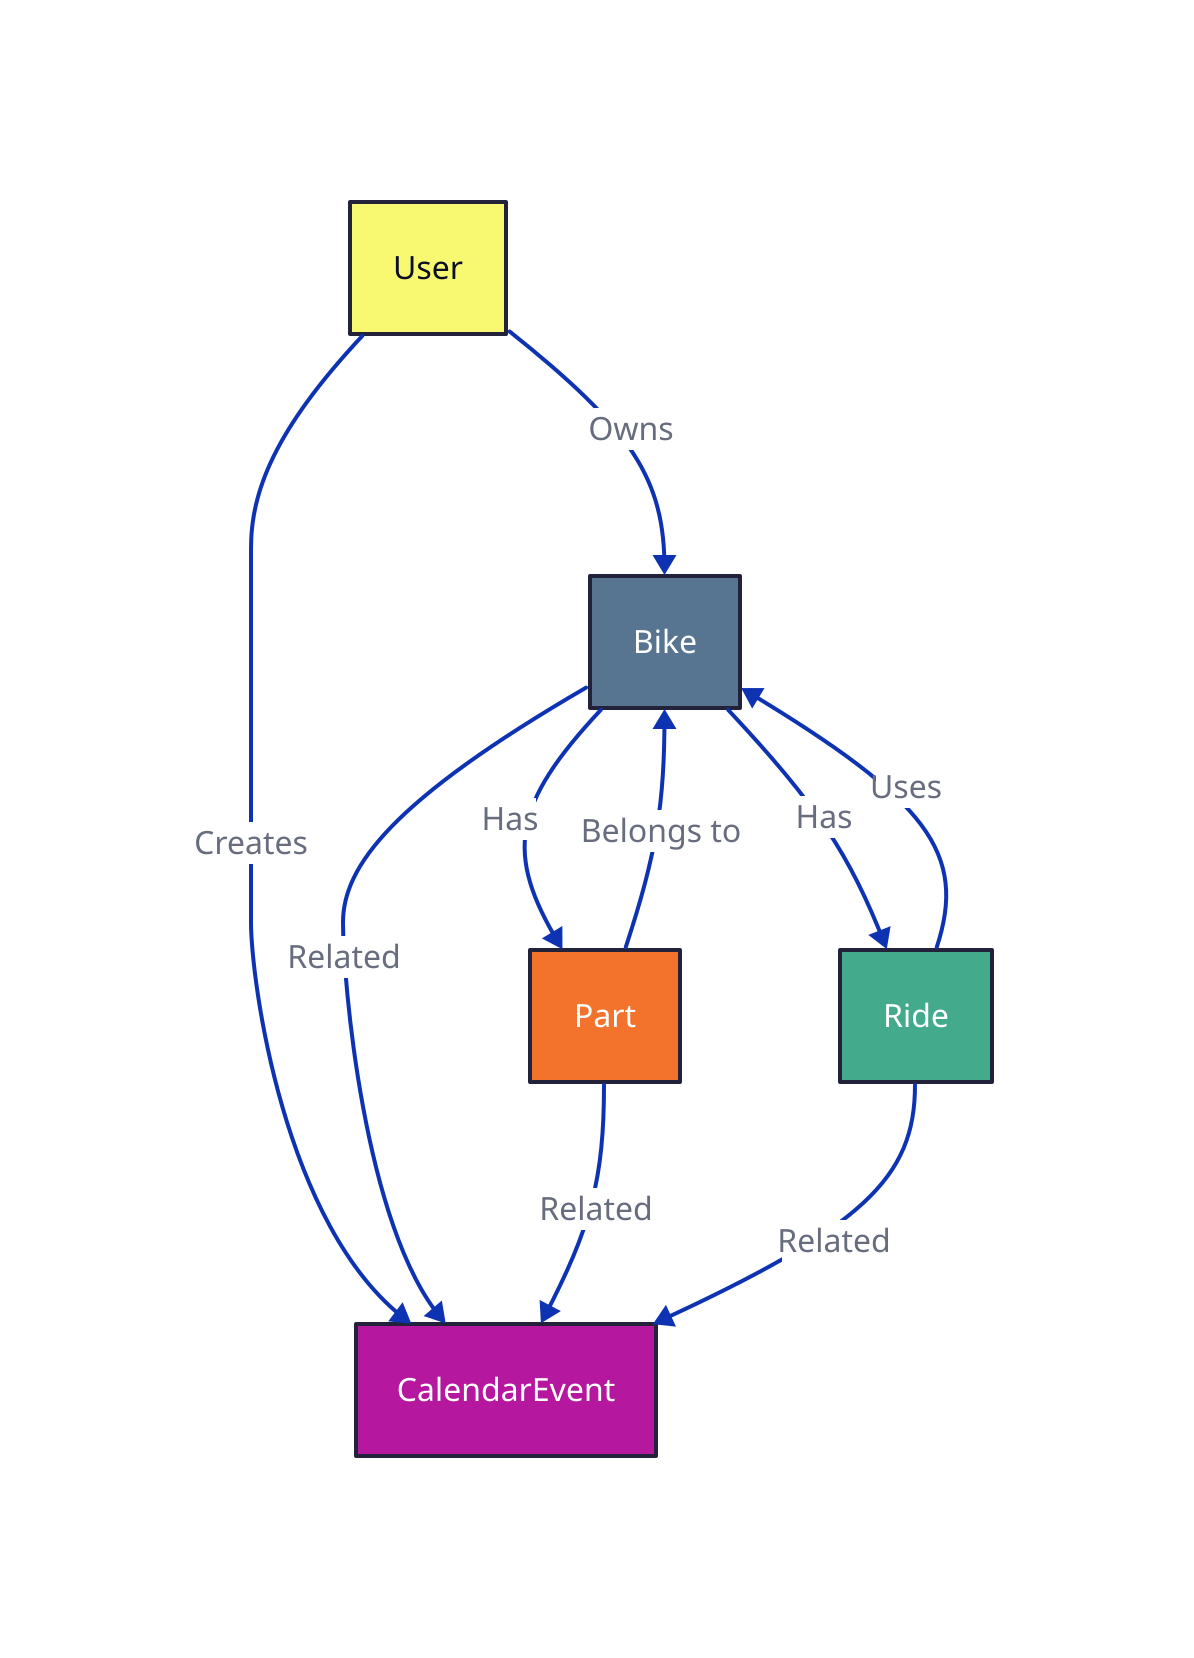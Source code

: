 User: {
  label: "User"
  shape: rectangle
  style: {
    fill: "#f9f871"
    stroke: "#22223b"
  }
}

Bike: {
  label: "Bike"
  shape: rectangle
  style: {
    fill: "#577590"
    stroke: "#22223b"
    font-color: "#ffffff"
  }
}

Part: {
  label: "Part"
  shape: rectangle
  style: {
    fill: "#f3722c"
    stroke: "#22223b"
    font-color: "#ffffff"
  }
}

Ride: {
  label: "Ride"
  shape: rectangle
  style: {
    fill: "#43aa8b"
    stroke: "#22223b"
    font-color: "#ffffff"
  }
}

CalendarEvent: {
  label: "CalendarEvent"
  shape: rectangle
  style: {
    fill: "#b5179e"
    stroke: "#22223b"
    font-color: "#ffffff"
  }
}

User -> Bike: "Owns"
Bike -> Part: "Has"
Bike -> Ride: "Has"
User -> CalendarEvent: "Creates"
Bike -> CalendarEvent: "Related"
Part -> CalendarEvent: "Related"
Ride -> CalendarEvent: "Related"
Ride -> Bike: "Uses"
Part -> Bike: "Belongs to"
